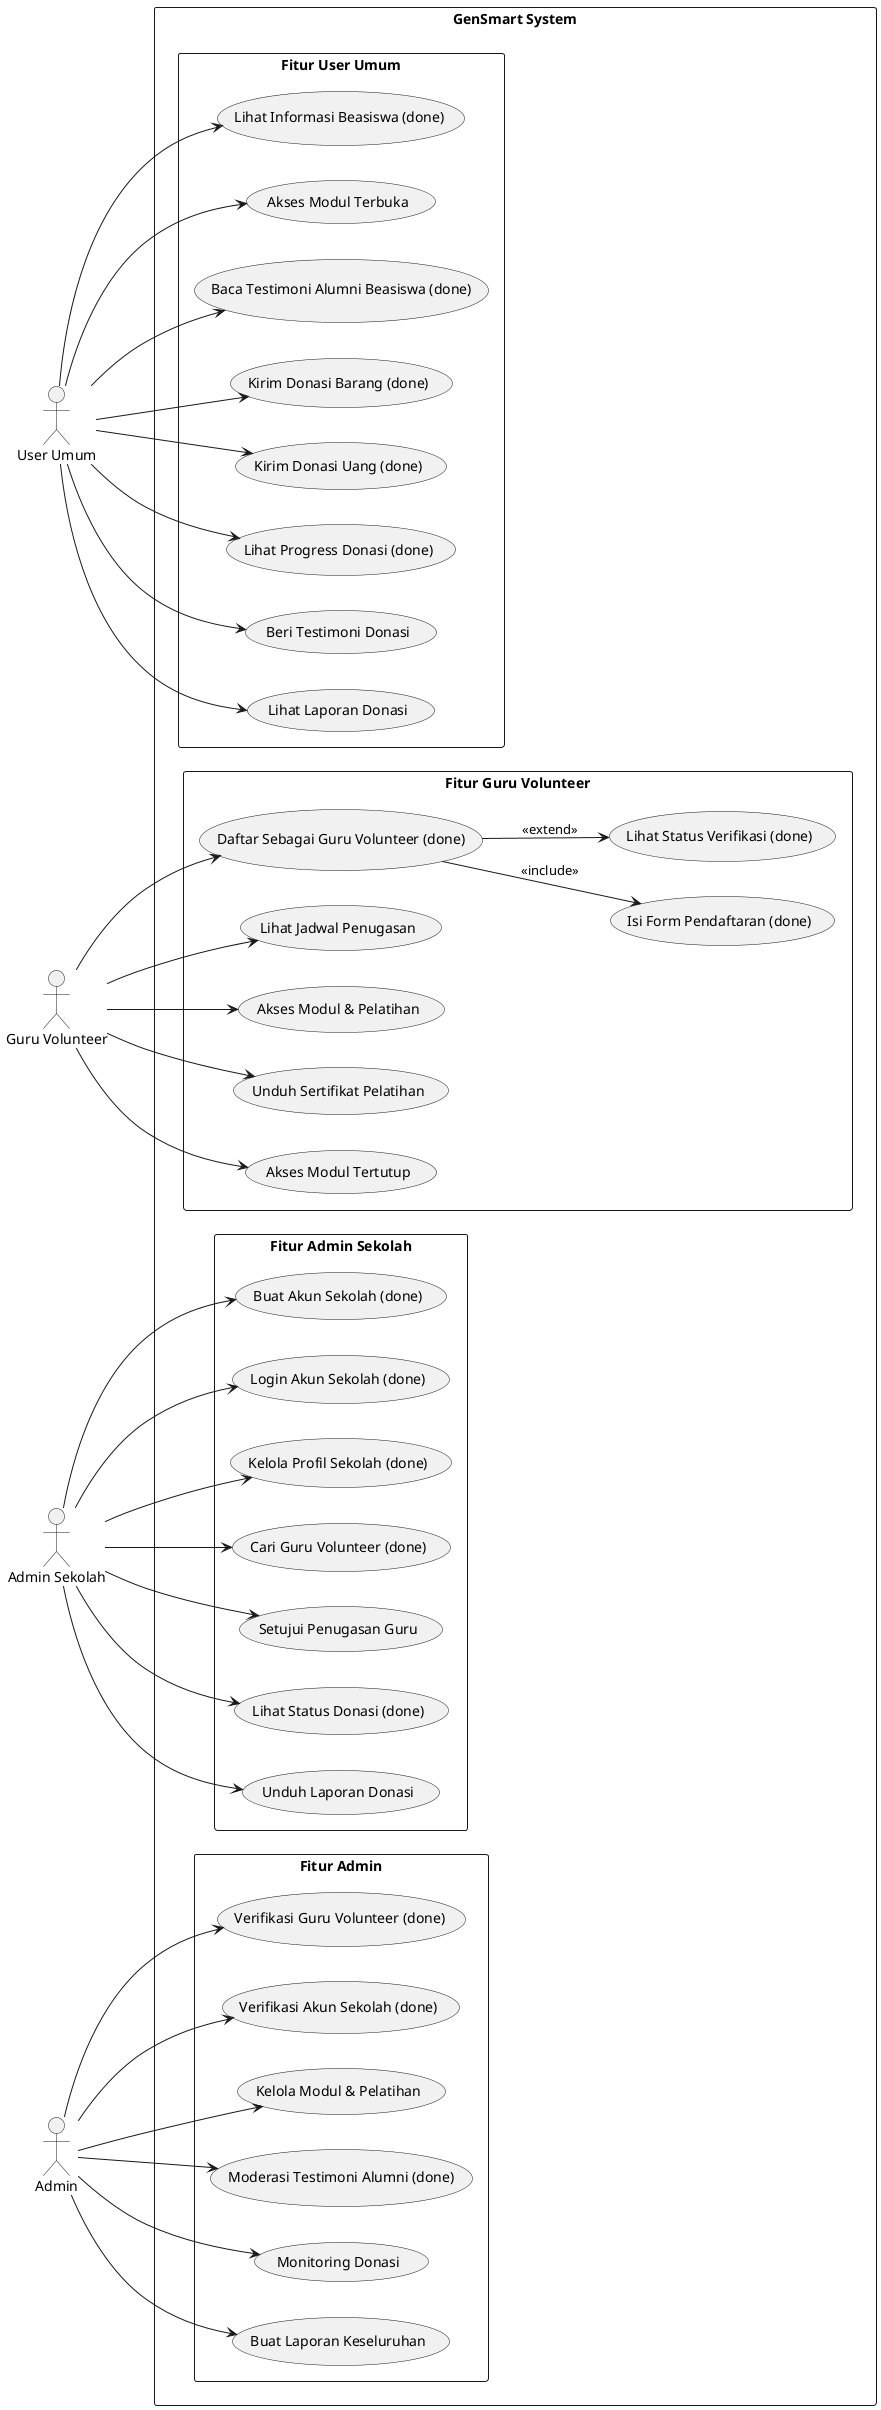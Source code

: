 @startuml "GenSmart System"
left to right direction
skinparam packageStyle rectangle

actor "User Umum" as User
actor "Guru Volunteer" as Volunteer
actor "Admin Sekolah" as SchoolAdmin
actor "Admin" as Admin

rectangle "GenSmart System" {

  package "Fitur User Umum" {
    usecase UC1 as "Lihat Informasi Beasiswa (done)"
    usecase UC2 as "Akses Modul Terbuka"
    usecase UC3 as "Baca Testimoni Alumni Beasiswa (done)"
    usecase UC10 as "Kirim Donasi Barang (done)"
    usecase UC11 as "Kirim Donasi Uang (done)"
    usecase UC12 as "Lihat Progress Donasi (done)"
    usecase UC13 as "Beri Testimoni Donasi"
    usecase UC14 as "Lihat Laporan Donasi"
  }

  package "Fitur Guru Volunteer" {
    usecase UC4 as "Daftar Sebagai Guru Volunteer (done)"
    usecase UC5 as "Isi Form Pendaftaran (done)"
    usecase UC6 as "Lihat Status Verifikasi (done)"
    usecase UC7 as "Lihat Jadwal Penugasan"
    usecase UC8 as "Akses Modul & Pelatihan"
    usecase UC9 as "Unduh Sertifikat Pelatihan"
    usecase UC28 as "Akses Modul Tertutup"
  }

  package "Fitur Admin Sekolah" {
    usecase UC15 as "Buat Akun Sekolah (done)"
    usecase UC16 as "Login Akun Sekolah (done)"
    usecase UC17 as "Kelola Profil Sekolah (done)"
    usecase UC18 as "Cari Guru Volunteer (done)"
    usecase UC19 as "Setujui Penugasan Guru"
    usecase UC20 as "Lihat Status Donasi (done)"
    usecase UC21 as "Unduh Laporan Donasi"
  }

  package "Fitur Admin" {
    usecase UC22 as "Verifikasi Guru Volunteer (done)"
    usecase UC23 as "Verifikasi Akun Sekolah (done)"
    usecase UC24 as "Kelola Modul & Pelatihan"
    usecase UC25 as "Moderasi Testimoni Alumni (done)"
    usecase UC26 as "Monitoring Donasi"
    usecase UC27 as "Buat Laporan Keseluruhan"
  }
}

'--- Relasi User Umum ---
User --> UC1
User --> UC2
User --> UC3
User --> UC10
User --> UC11
User --> UC12
User --> UC13
User --> UC14

'--- Relasi Guru Volunteer ---
Volunteer --> UC4
UC4 --> UC5 : <<include>>
UC4 --> UC6 : <<extend>>
Volunteer --> UC7
Volunteer --> UC8
Volunteer --> UC9
Volunteer --> UC28

'--- Relasi Admin Sekolah ---
SchoolAdmin --> UC15
SchoolAdmin --> UC16
SchoolAdmin --> UC17
SchoolAdmin --> UC18
SchoolAdmin --> UC19
SchoolAdmin --> UC20
SchoolAdmin --> UC21

'--- Relasi Admin ---
Admin --> UC22
Admin --> UC23
Admin --> UC24
Admin --> UC25
Admin --> UC26
Admin --> UC27

@enduml
